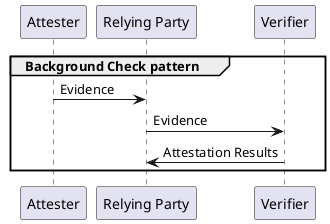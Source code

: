 @startuml

participant "Attester" as A
participant "Relying Party" as RP
participant "Verifier" as V

group Background Check pattern
	A -> RP: Evidence
	RP -> V: Evidence
	V -> RP: Attestation Results
end

@enduml
